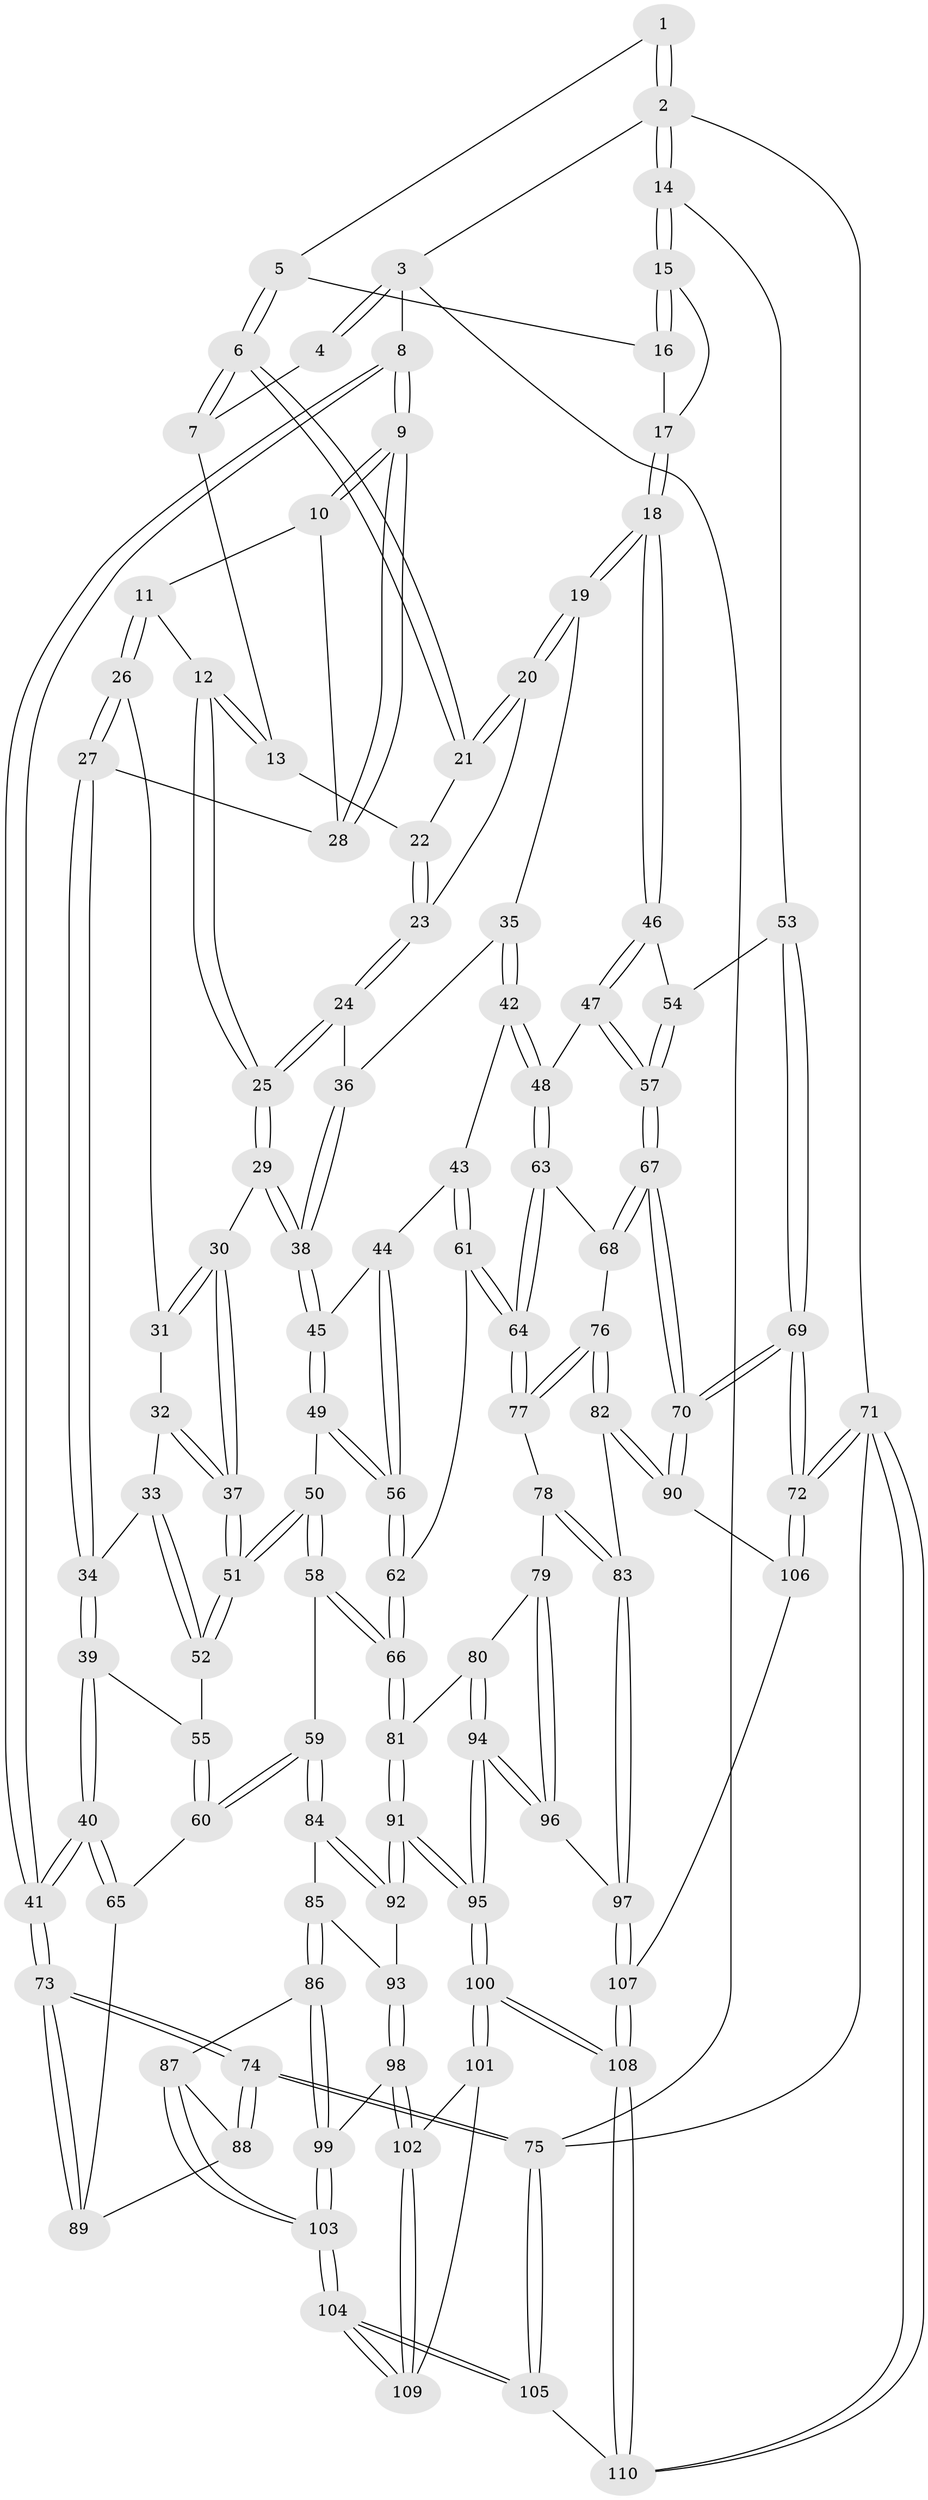 // Generated by graph-tools (version 1.1) at 2025/51/03/09/25 03:51:10]
// undirected, 110 vertices, 272 edges
graph export_dot {
graph [start="1"]
  node [color=gray90,style=filled];
  1 [pos="+0.8448788192519706+0"];
  2 [pos="+1+0"];
  3 [pos="+0+0"];
  4 [pos="+0.4283768180315178+0"];
  5 [pos="+0.8118536589388042+0.03304840717592049"];
  6 [pos="+0.7318079140801291+0.12624773489612726"];
  7 [pos="+0.42750577378621335+0"];
  8 [pos="+0+0"];
  9 [pos="+0+0"];
  10 [pos="+0.19253935755272666+0.08716479917986675"];
  11 [pos="+0.329231085404297+0.06927827738854717"];
  12 [pos="+0.3494590948835842+0.05824751042072155"];
  13 [pos="+0.4165501087563987+0"];
  14 [pos="+1+0.22729597654355635"];
  15 [pos="+1+0.21086182327485792"];
  16 [pos="+0.8179172100689642+0.038784240261847444"];
  17 [pos="+0.8715789985046012+0.2683015631469765"];
  18 [pos="+0.8030146072779533+0.3013024917399236"];
  19 [pos="+0.7379402217507223+0.20540719413843836"];
  20 [pos="+0.7280964772849563+0.148517874987205"];
  21 [pos="+0.7305219570730103+0.12945854737606016"];
  22 [pos="+0.5165786518995176+0.10084214542445055"];
  23 [pos="+0.546905989472924+0.19544621249898697"];
  24 [pos="+0.5452860535333838+0.2144332148201566"];
  25 [pos="+0.3822512561102247+0.24542525375289978"];
  26 [pos="+0.23926803973076236+0.1961762394732613"];
  27 [pos="+0.12581955433858946+0.224521053802027"];
  28 [pos="+0.11464778900803475+0.18429902581388422"];
  29 [pos="+0.3801835164180468+0.2544121215803761"];
  30 [pos="+0.3648983840974817+0.278597524569434"];
  31 [pos="+0.2544367196080009+0.23414550571652487"];
  32 [pos="+0.24170295914152232+0.274491826525057"];
  33 [pos="+0.17131790651531792+0.30558839820408185"];
  34 [pos="+0.1094138449978379+0.2903981409811092"];
  35 [pos="+0.6096411678888075+0.26669190081144173"];
  36 [pos="+0.552352126780435+0.23369887856484567"];
  37 [pos="+0.34354039612619053+0.34664347724540684"];
  38 [pos="+0.5083613472103811+0.31666728141090794"];
  39 [pos="+0.027212838740890893+0.36602886172473875"];
  40 [pos="+0+0.45882387963766386"];
  41 [pos="+0+0.4588232188438374"];
  42 [pos="+0.6472808436852823+0.3951332062029656"];
  43 [pos="+0.6205606651420714+0.40583565324751136"];
  44 [pos="+0.558819806361647+0.37565946189262667"];
  45 [pos="+0.5095102691100081+0.3390953886916224"];
  46 [pos="+0.8010274925112908+0.30880968440425277"];
  47 [pos="+0.7586213709023848+0.390711022442359"];
  48 [pos="+0.7298995999991668+0.4040190814140935"];
  49 [pos="+0.397813444267354+0.4177486555734785"];
  50 [pos="+0.34838673475592064+0.4057667536756778"];
  51 [pos="+0.33975606854367163+0.3946812647865746"];
  52 [pos="+0.28456547082503675+0.39401539101023436"];
  53 [pos="+1+0.2347278692246534"];
  54 [pos="+0.9451097398615872+0.40069919243003455"];
  55 [pos="+0.20057768005445284+0.4370466576746956"];
  56 [pos="+0.44784020866860763+0.46155054805470885"];
  57 [pos="+0.8941289954579982+0.5169754774255017"];
  58 [pos="+0.2910868759359022+0.6052569214350655"];
  59 [pos="+0.23455223945318665+0.6195292480014789"];
  60 [pos="+0.18582520456108273+0.591170883481043"];
  61 [pos="+0.5335273200184005+0.5367175992259988"];
  62 [pos="+0.5124100999180968+0.5360329225524776"];
  63 [pos="+0.7148634817618046+0.5058261704883307"];
  64 [pos="+0.5625354742022518+0.5637857120261244"];
  65 [pos="+0.03189533328821733+0.5688029352113503"];
  66 [pos="+0.3890865967346718+0.6469400053184565"];
  67 [pos="+0.9319822321289057+0.6025900213595035"];
  68 [pos="+0.7291706396423671+0.5720700270851055"];
  69 [pos="+1+0.7951878921268616"];
  70 [pos="+1+0.7629354875440646"];
  71 [pos="+1+1"];
  72 [pos="+1+1"];
  73 [pos="+0+0.8975840700083558"];
  74 [pos="+0+1"];
  75 [pos="+0+1"];
  76 [pos="+0.6768880173288866+0.6385483602212214"];
  77 [pos="+0.5883505621283921+0.6032625907328453"];
  78 [pos="+0.573594066917816+0.6375813575791692"];
  79 [pos="+0.4667744092981721+0.7200566650361147"];
  80 [pos="+0.428418993286312+0.6976078117863946"];
  81 [pos="+0.39771889851537245+0.667228299726965"];
  82 [pos="+0.7091953760351022+0.721859566527899"];
  83 [pos="+0.5798459949996096+0.7941669229307821"];
  84 [pos="+0.23375013827794505+0.6231264990523724"];
  85 [pos="+0.22057926076672052+0.6568024273776727"];
  86 [pos="+0.15134042869441075+0.7596153307144794"];
  87 [pos="+0.10586079149880574+0.7656192913796627"];
  88 [pos="+0.09804116655741116+0.7640112911526757"];
  89 [pos="+0.07071260981277439+0.7128487740764465"];
  90 [pos="+0.8104142542158698+0.7659598389411506"];
  91 [pos="+0.33277418903168793+0.7806998258751974"];
  92 [pos="+0.29823490892497756+0.7673461632907884"];
  93 [pos="+0.2526150573816881+0.7844052524132769"];
  94 [pos="+0.382210980016483+0.8761643889034041"];
  95 [pos="+0.35380879133448734+0.9144927570562493"];
  96 [pos="+0.5099246711050488+0.771732600853875"];
  97 [pos="+0.5732154751763875+0.8011416384578667"];
  98 [pos="+0.22214568293309256+0.8476812335213405"];
  99 [pos="+0.21507494111101405+0.8462173022890034"];
  100 [pos="+0.35308838604317244+0.9171042831621914"];
  101 [pos="+0.30549606671737556+0.9007169248346613"];
  102 [pos="+0.22471634518899947+0.8495838055621184"];
  103 [pos="+0.11995255602921093+0.9024917659724557"];
  104 [pos="+0+1"];
  105 [pos="+0+1"];
  106 [pos="+0.677325565908276+0.9159266112374301"];
  107 [pos="+0.5885724548862948+0.9365261514544092"];
  108 [pos="+0.4645332853766216+1"];
  109 [pos="+0.18117194236077552+0.9659437310940585"];
  110 [pos="+0.4633270452207143+1"];
  1 -- 2;
  1 -- 2;
  1 -- 5;
  2 -- 3;
  2 -- 14;
  2 -- 14;
  2 -- 71;
  3 -- 4;
  3 -- 4;
  3 -- 8;
  3 -- 75;
  4 -- 7;
  5 -- 6;
  5 -- 6;
  5 -- 16;
  6 -- 7;
  6 -- 7;
  6 -- 21;
  6 -- 21;
  7 -- 13;
  8 -- 9;
  8 -- 9;
  8 -- 41;
  8 -- 41;
  9 -- 10;
  9 -- 10;
  9 -- 28;
  9 -- 28;
  10 -- 11;
  10 -- 28;
  11 -- 12;
  11 -- 26;
  11 -- 26;
  12 -- 13;
  12 -- 13;
  12 -- 25;
  12 -- 25;
  13 -- 22;
  14 -- 15;
  14 -- 15;
  14 -- 53;
  15 -- 16;
  15 -- 16;
  15 -- 17;
  16 -- 17;
  17 -- 18;
  17 -- 18;
  18 -- 19;
  18 -- 19;
  18 -- 46;
  18 -- 46;
  19 -- 20;
  19 -- 20;
  19 -- 35;
  20 -- 21;
  20 -- 21;
  20 -- 23;
  21 -- 22;
  22 -- 23;
  22 -- 23;
  23 -- 24;
  23 -- 24;
  24 -- 25;
  24 -- 25;
  24 -- 36;
  25 -- 29;
  25 -- 29;
  26 -- 27;
  26 -- 27;
  26 -- 31;
  27 -- 28;
  27 -- 34;
  27 -- 34;
  29 -- 30;
  29 -- 38;
  29 -- 38;
  30 -- 31;
  30 -- 31;
  30 -- 37;
  30 -- 37;
  31 -- 32;
  32 -- 33;
  32 -- 37;
  32 -- 37;
  33 -- 34;
  33 -- 52;
  33 -- 52;
  34 -- 39;
  34 -- 39;
  35 -- 36;
  35 -- 42;
  35 -- 42;
  36 -- 38;
  36 -- 38;
  37 -- 51;
  37 -- 51;
  38 -- 45;
  38 -- 45;
  39 -- 40;
  39 -- 40;
  39 -- 55;
  40 -- 41;
  40 -- 41;
  40 -- 65;
  40 -- 65;
  41 -- 73;
  41 -- 73;
  42 -- 43;
  42 -- 48;
  42 -- 48;
  43 -- 44;
  43 -- 61;
  43 -- 61;
  44 -- 45;
  44 -- 56;
  44 -- 56;
  45 -- 49;
  45 -- 49;
  46 -- 47;
  46 -- 47;
  46 -- 54;
  47 -- 48;
  47 -- 57;
  47 -- 57;
  48 -- 63;
  48 -- 63;
  49 -- 50;
  49 -- 56;
  49 -- 56;
  50 -- 51;
  50 -- 51;
  50 -- 58;
  50 -- 58;
  51 -- 52;
  51 -- 52;
  52 -- 55;
  53 -- 54;
  53 -- 69;
  53 -- 69;
  54 -- 57;
  54 -- 57;
  55 -- 60;
  55 -- 60;
  56 -- 62;
  56 -- 62;
  57 -- 67;
  57 -- 67;
  58 -- 59;
  58 -- 66;
  58 -- 66;
  59 -- 60;
  59 -- 60;
  59 -- 84;
  59 -- 84;
  60 -- 65;
  61 -- 62;
  61 -- 64;
  61 -- 64;
  62 -- 66;
  62 -- 66;
  63 -- 64;
  63 -- 64;
  63 -- 68;
  64 -- 77;
  64 -- 77;
  65 -- 89;
  66 -- 81;
  66 -- 81;
  67 -- 68;
  67 -- 68;
  67 -- 70;
  67 -- 70;
  68 -- 76;
  69 -- 70;
  69 -- 70;
  69 -- 72;
  69 -- 72;
  70 -- 90;
  70 -- 90;
  71 -- 72;
  71 -- 72;
  71 -- 110;
  71 -- 110;
  71 -- 75;
  72 -- 106;
  72 -- 106;
  73 -- 74;
  73 -- 74;
  73 -- 89;
  73 -- 89;
  74 -- 75;
  74 -- 75;
  74 -- 88;
  74 -- 88;
  75 -- 105;
  75 -- 105;
  76 -- 77;
  76 -- 77;
  76 -- 82;
  76 -- 82;
  77 -- 78;
  78 -- 79;
  78 -- 83;
  78 -- 83;
  79 -- 80;
  79 -- 96;
  79 -- 96;
  80 -- 81;
  80 -- 94;
  80 -- 94;
  81 -- 91;
  81 -- 91;
  82 -- 83;
  82 -- 90;
  82 -- 90;
  83 -- 97;
  83 -- 97;
  84 -- 85;
  84 -- 92;
  84 -- 92;
  85 -- 86;
  85 -- 86;
  85 -- 93;
  86 -- 87;
  86 -- 99;
  86 -- 99;
  87 -- 88;
  87 -- 103;
  87 -- 103;
  88 -- 89;
  90 -- 106;
  91 -- 92;
  91 -- 92;
  91 -- 95;
  91 -- 95;
  92 -- 93;
  93 -- 98;
  93 -- 98;
  94 -- 95;
  94 -- 95;
  94 -- 96;
  94 -- 96;
  95 -- 100;
  95 -- 100;
  96 -- 97;
  97 -- 107;
  97 -- 107;
  98 -- 99;
  98 -- 102;
  98 -- 102;
  99 -- 103;
  99 -- 103;
  100 -- 101;
  100 -- 101;
  100 -- 108;
  100 -- 108;
  101 -- 102;
  101 -- 109;
  102 -- 109;
  102 -- 109;
  103 -- 104;
  103 -- 104;
  104 -- 105;
  104 -- 105;
  104 -- 109;
  104 -- 109;
  105 -- 110;
  106 -- 107;
  107 -- 108;
  107 -- 108;
  108 -- 110;
  108 -- 110;
}
